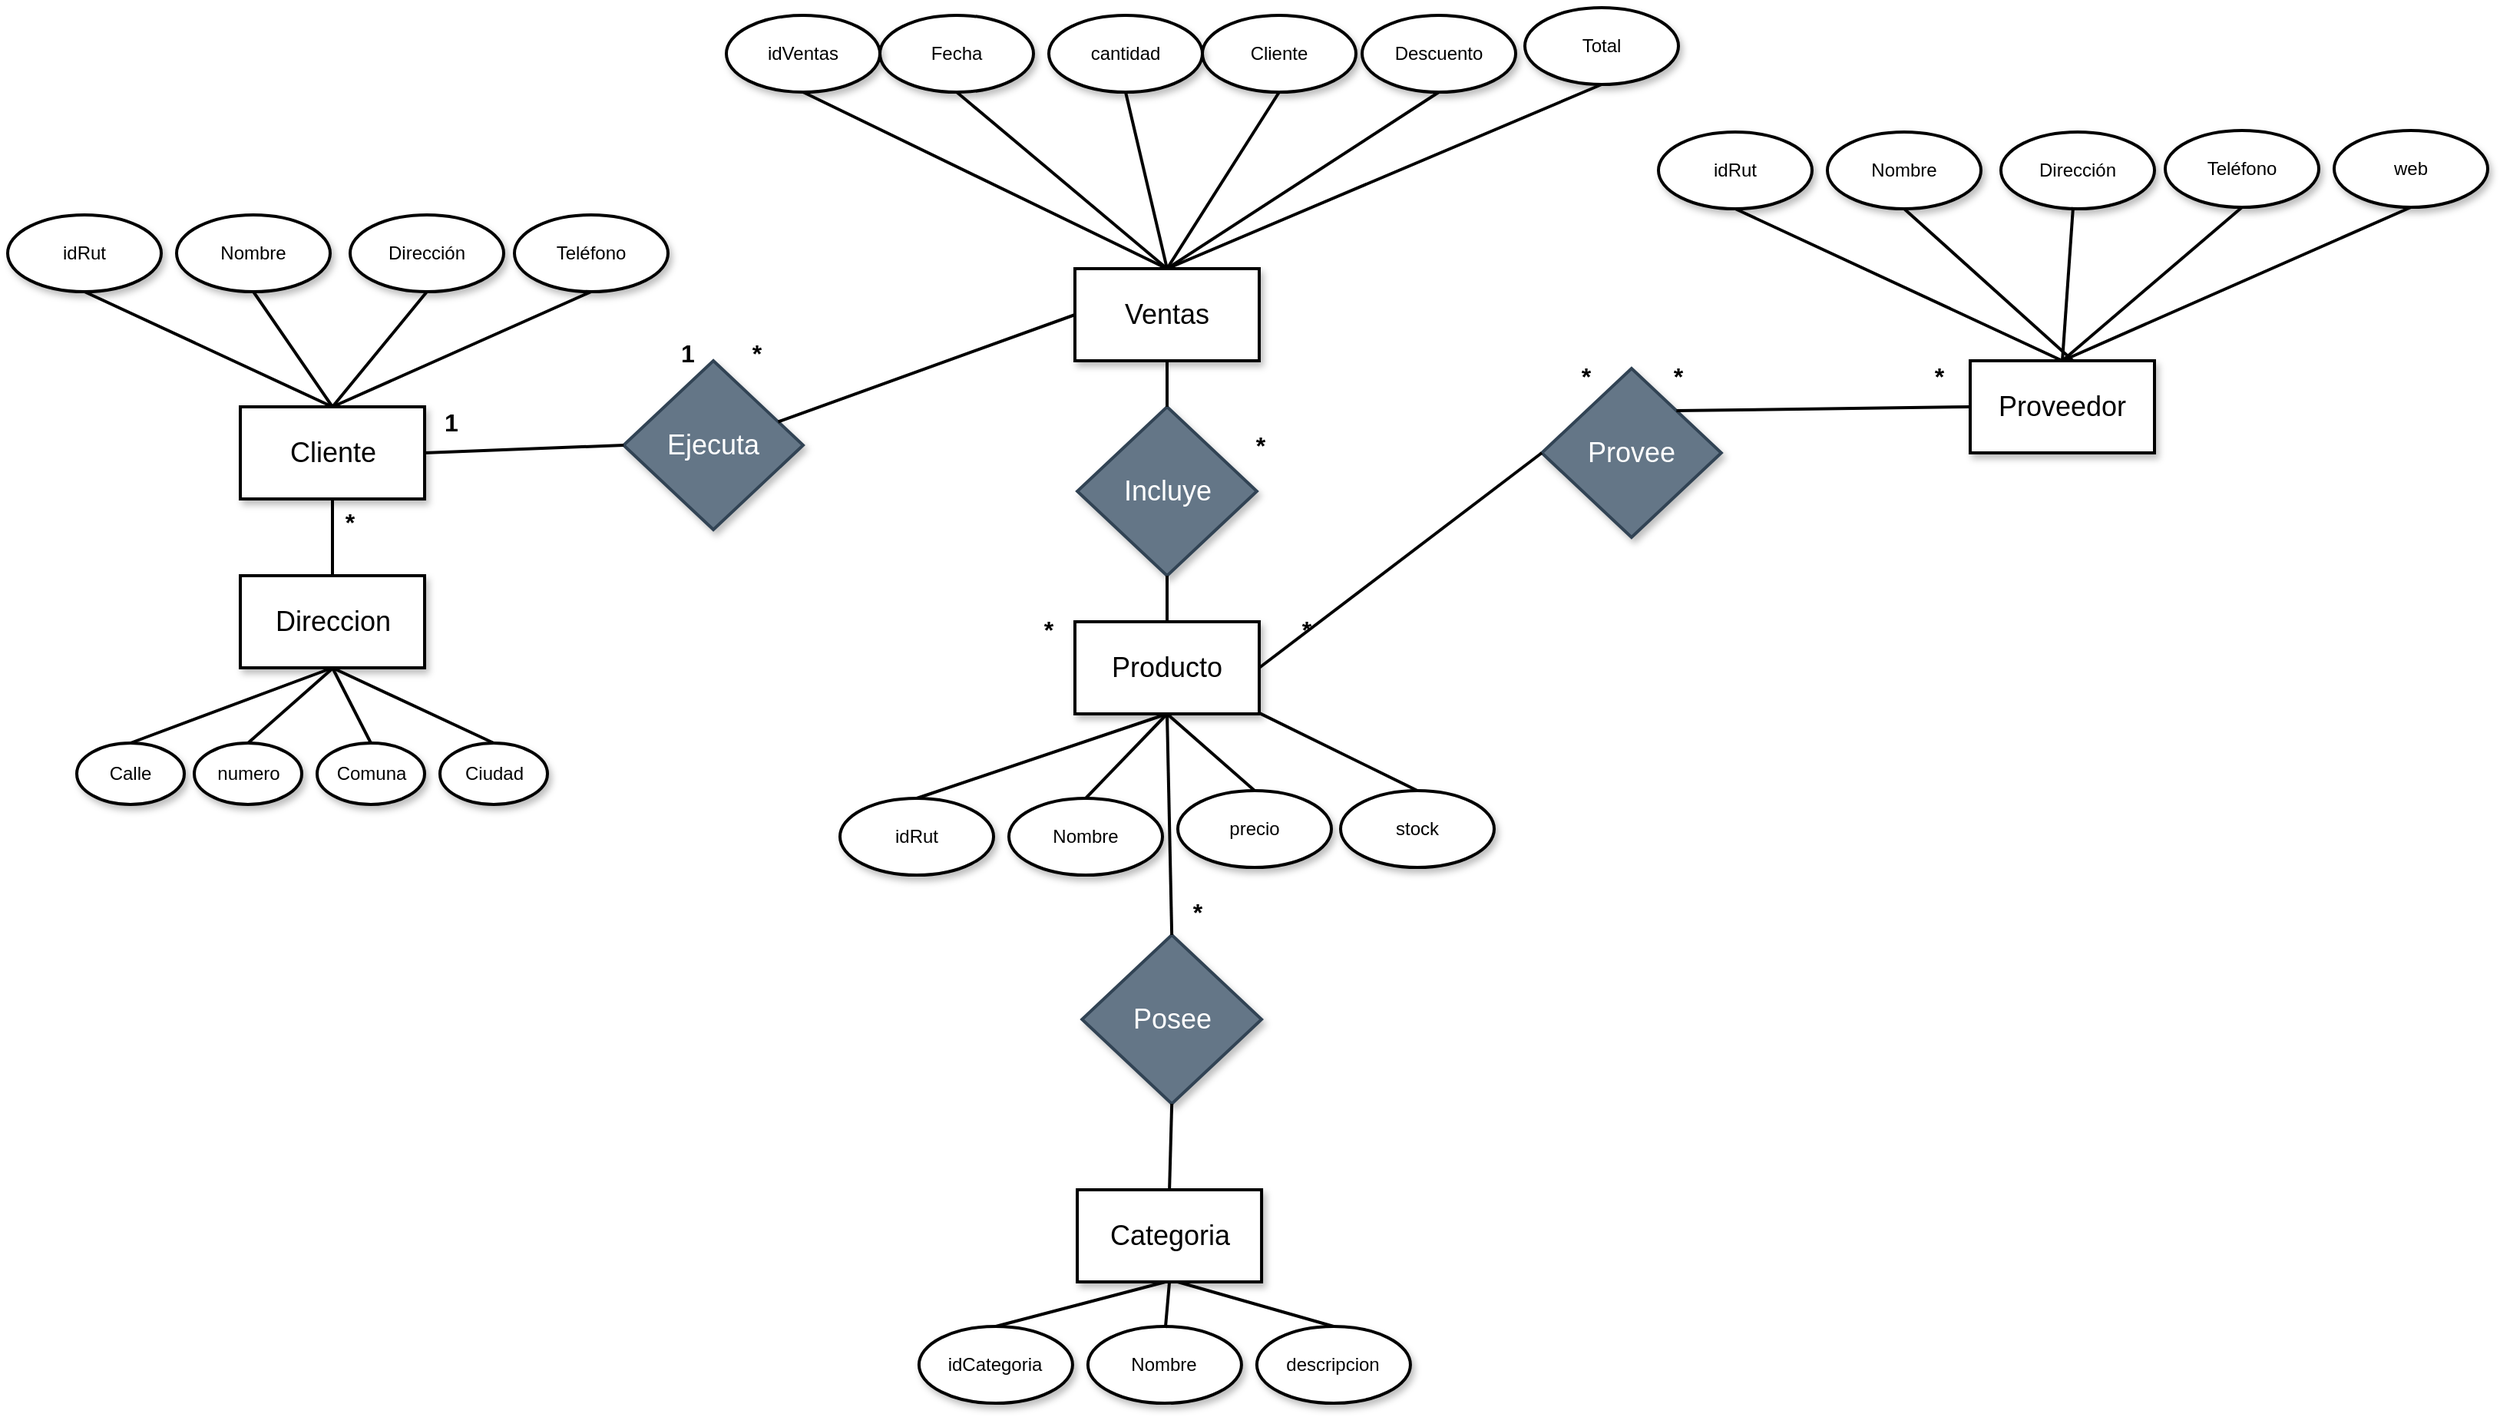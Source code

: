 <mxfile version="26.2.9">
  <diagram name="Página-1" id="Rr3xdVyKNeni5cOq_M9s">
    <mxGraphModel dx="1443" dy="790" grid="1" gridSize="10" guides="1" tooltips="1" connect="1" arrows="1" fold="1" page="1" pageScale="1" pageWidth="827" pageHeight="1169" math="0" shadow="0">
      <root>
        <mxCell id="0" />
        <mxCell id="1" parent="0" />
        <mxCell id="NjpH_EqcgZ6iyLfor-9z-1" value="Nombre" style="ellipse;whiteSpace=wrap;html=1;strokeWidth=2;shadow=1;" parent="1" vertex="1">
          <mxGeometry x="1310" y="111" width="100" height="50" as="geometry" />
        </mxCell>
        <mxCell id="NjpH_EqcgZ6iyLfor-9z-2" value="idRut" style="ellipse;whiteSpace=wrap;html=1;strokeWidth=2;shadow=1;" parent="1" vertex="1">
          <mxGeometry x="1200" y="111" width="100" height="50" as="geometry" />
        </mxCell>
        <mxCell id="NjpH_EqcgZ6iyLfor-9z-3" value="Dirección" style="ellipse;whiteSpace=wrap;html=1;strokeWidth=2;shadow=1;" parent="1" vertex="1">
          <mxGeometry x="1423" y="111" width="100" height="50" as="geometry" />
        </mxCell>
        <mxCell id="NjpH_EqcgZ6iyLfor-9z-9" value="Proveedor" style="rounded=0;whiteSpace=wrap;html=1;strokeWidth=2;shadow=1;fontSize=18;" parent="1" vertex="1">
          <mxGeometry x="1403" y="260" width="120" height="60" as="geometry" />
        </mxCell>
        <mxCell id="NjpH_EqcgZ6iyLfor-9z-12" value="*" style="text;html=1;align=center;verticalAlign=middle;whiteSpace=wrap;rounded=0;fontSize=16;fontStyle=1" parent="1" vertex="1">
          <mxGeometry x="928.46" y="300" width="26" height="30" as="geometry" />
        </mxCell>
        <mxCell id="NjpH_EqcgZ6iyLfor-9z-24" value="Cliente" style="rounded=0;whiteSpace=wrap;html=1;strokeWidth=2;shadow=1;fontSize=18;" parent="1" vertex="1">
          <mxGeometry x="276.5" y="290" width="120" height="60" as="geometry" />
        </mxCell>
        <mxCell id="NjpH_EqcgZ6iyLfor-9z-25" value="Producto" style="rounded=0;whiteSpace=wrap;html=1;strokeWidth=2;shadow=1;fontSize=18;" parent="1" vertex="1">
          <mxGeometry x="820" y="430" width="120" height="60" as="geometry" />
        </mxCell>
        <mxCell id="NjpH_EqcgZ6iyLfor-9z-26" value="Ventas" style="rounded=0;whiteSpace=wrap;html=1;strokeWidth=2;shadow=1;fontSize=18;" parent="1" vertex="1">
          <mxGeometry x="820" y="200" width="120" height="60" as="geometry" />
        </mxCell>
        <mxCell id="NjpH_EqcgZ6iyLfor-9z-27" value="Teléfono" style="ellipse;whiteSpace=wrap;html=1;strokeWidth=2;shadow=1;" parent="1" vertex="1">
          <mxGeometry x="1530" y="110" width="100" height="50" as="geometry" />
        </mxCell>
        <mxCell id="NjpH_EqcgZ6iyLfor-9z-28" value="web" style="ellipse;whiteSpace=wrap;html=1;strokeWidth=2;shadow=1;" parent="1" vertex="1">
          <mxGeometry x="1640" y="110" width="100" height="50" as="geometry" />
        </mxCell>
        <mxCell id="NjpH_EqcgZ6iyLfor-9z-29" value="Nombre" style="ellipse;whiteSpace=wrap;html=1;strokeWidth=2;shadow=1;" parent="1" vertex="1">
          <mxGeometry x="235" y="165" width="100" height="50" as="geometry" />
        </mxCell>
        <mxCell id="NjpH_EqcgZ6iyLfor-9z-30" value="idRut" style="ellipse;whiteSpace=wrap;html=1;strokeWidth=2;shadow=1;" parent="1" vertex="1">
          <mxGeometry x="125" y="165" width="100" height="50" as="geometry" />
        </mxCell>
        <mxCell id="NjpH_EqcgZ6iyLfor-9z-31" value="Dirección" style="ellipse;whiteSpace=wrap;html=1;strokeWidth=2;shadow=1;" parent="1" vertex="1">
          <mxGeometry x="348" y="165" width="100" height="50" as="geometry" />
        </mxCell>
        <mxCell id="NjpH_EqcgZ6iyLfor-9z-32" value="Teléfono" style="ellipse;whiteSpace=wrap;html=1;strokeWidth=2;shadow=1;" parent="1" vertex="1">
          <mxGeometry x="455" y="165" width="100" height="50" as="geometry" />
        </mxCell>
        <mxCell id="NjpH_EqcgZ6iyLfor-9z-33" value="Direccion" style="rounded=0;whiteSpace=wrap;html=1;strokeWidth=2;shadow=1;fontSize=18;" parent="1" vertex="1">
          <mxGeometry x="276.5" y="400" width="120" height="60" as="geometry" />
        </mxCell>
        <mxCell id="NjpH_EqcgZ6iyLfor-9z-34" value="Comuna" style="ellipse;whiteSpace=wrap;html=1;strokeWidth=2;shadow=1;" parent="1" vertex="1">
          <mxGeometry x="326.5" y="509" width="70" height="40" as="geometry" />
        </mxCell>
        <mxCell id="NjpH_EqcgZ6iyLfor-9z-35" value="numero" style="ellipse;whiteSpace=wrap;html=1;strokeWidth=2;shadow=1;" parent="1" vertex="1">
          <mxGeometry x="246.5" y="509" width="70" height="40" as="geometry" />
        </mxCell>
        <mxCell id="NjpH_EqcgZ6iyLfor-9z-36" value="Calle" style="ellipse;whiteSpace=wrap;html=1;strokeWidth=2;shadow=1;" parent="1" vertex="1">
          <mxGeometry x="170" y="509" width="70" height="40" as="geometry" />
        </mxCell>
        <mxCell id="NjpH_EqcgZ6iyLfor-9z-37" value="Ciudad" style="ellipse;whiteSpace=wrap;html=1;strokeWidth=2;shadow=1;" parent="1" vertex="1">
          <mxGeometry x="406.5" y="509" width="70" height="40" as="geometry" />
        </mxCell>
        <mxCell id="NjpH_EqcgZ6iyLfor-9z-38" value="" style="endArrow=none;html=1;rounded=0;exitX=0.5;exitY=0;exitDx=0;exitDy=0;entryX=0.5;entryY=1;entryDx=0;entryDy=0;strokeWidth=2;" parent="1" source="NjpH_EqcgZ6iyLfor-9z-36" target="NjpH_EqcgZ6iyLfor-9z-33" edge="1">
          <mxGeometry width="50" height="50" relative="1" as="geometry">
            <mxPoint x="227.5" y="459" as="sourcePoint" />
            <mxPoint x="336.5" y="479" as="targetPoint" />
          </mxGeometry>
        </mxCell>
        <mxCell id="NjpH_EqcgZ6iyLfor-9z-39" value="" style="endArrow=none;html=1;rounded=0;exitX=0.5;exitY=0;exitDx=0;exitDy=0;strokeWidth=2;" parent="1" source="NjpH_EqcgZ6iyLfor-9z-35" edge="1">
          <mxGeometry width="50" height="50" relative="1" as="geometry">
            <mxPoint x="155.5" y="429" as="sourcePoint" />
            <mxPoint x="337" y="460" as="targetPoint" />
          </mxGeometry>
        </mxCell>
        <mxCell id="NjpH_EqcgZ6iyLfor-9z-40" value="" style="endArrow=none;html=1;rounded=0;exitX=0.5;exitY=0;exitDx=0;exitDy=0;entryX=0.5;entryY=1;entryDx=0;entryDy=0;strokeWidth=2;" parent="1" source="NjpH_EqcgZ6iyLfor-9z-34" target="NjpH_EqcgZ6iyLfor-9z-33" edge="1">
          <mxGeometry width="50" height="50" relative="1" as="geometry">
            <mxPoint x="439.5" y="479" as="sourcePoint" />
            <mxPoint x="336.5" y="479" as="targetPoint" />
          </mxGeometry>
        </mxCell>
        <mxCell id="NjpH_EqcgZ6iyLfor-9z-41" value="" style="endArrow=none;html=1;rounded=0;exitX=0.5;exitY=0;exitDx=0;exitDy=0;entryX=0.5;entryY=1;entryDx=0;entryDy=0;strokeWidth=2;" parent="1" source="NjpH_EqcgZ6iyLfor-9z-37" target="NjpH_EqcgZ6iyLfor-9z-33" edge="1">
          <mxGeometry width="50" height="50" relative="1" as="geometry">
            <mxPoint x="450" y="479" as="sourcePoint" />
            <mxPoint x="336.5" y="479" as="targetPoint" />
          </mxGeometry>
        </mxCell>
        <mxCell id="NjpH_EqcgZ6iyLfor-9z-43" value="" style="endArrow=none;html=1;rounded=0;exitX=0.5;exitY=0;exitDx=0;exitDy=0;entryX=0.5;entryY=1;entryDx=0;entryDy=0;strokeWidth=2;" parent="1" source="NjpH_EqcgZ6iyLfor-9z-33" target="NjpH_EqcgZ6iyLfor-9z-24" edge="1">
          <mxGeometry width="50" height="50" relative="1" as="geometry">
            <mxPoint x="452" y="500" as="sourcePoint" />
            <mxPoint x="347" y="470" as="targetPoint" />
          </mxGeometry>
        </mxCell>
        <mxCell id="NjpH_EqcgZ6iyLfor-9z-44" value="" style="endArrow=none;html=1;rounded=0;exitX=0.5;exitY=1;exitDx=0;exitDy=0;entryX=0.5;entryY=0;entryDx=0;entryDy=0;strokeWidth=2;" parent="1" source="NjpH_EqcgZ6iyLfor-9z-30" target="NjpH_EqcgZ6iyLfor-9z-24" edge="1">
          <mxGeometry width="50" height="50" relative="1" as="geometry">
            <mxPoint x="347" y="410" as="sourcePoint" />
            <mxPoint x="347" y="360" as="targetPoint" />
          </mxGeometry>
        </mxCell>
        <mxCell id="NjpH_EqcgZ6iyLfor-9z-45" value="" style="endArrow=none;html=1;rounded=0;exitX=0.5;exitY=1;exitDx=0;exitDy=0;entryX=0.5;entryY=0;entryDx=0;entryDy=0;strokeWidth=2;" parent="1" source="NjpH_EqcgZ6iyLfor-9z-29" target="NjpH_EqcgZ6iyLfor-9z-24" edge="1">
          <mxGeometry width="50" height="50" relative="1" as="geometry">
            <mxPoint x="314.5" y="180" as="sourcePoint" />
            <mxPoint x="476.5" y="300" as="targetPoint" />
          </mxGeometry>
        </mxCell>
        <mxCell id="NjpH_EqcgZ6iyLfor-9z-46" value="" style="endArrow=none;html=1;rounded=0;exitX=0.5;exitY=1;exitDx=0;exitDy=0;entryX=0.5;entryY=0;entryDx=0;entryDy=0;strokeWidth=2;" parent="1" source="NjpH_EqcgZ6iyLfor-9z-31" target="NjpH_EqcgZ6iyLfor-9z-24" edge="1">
          <mxGeometry width="50" height="50" relative="1" as="geometry">
            <mxPoint x="295" y="180" as="sourcePoint" />
            <mxPoint x="347" y="300" as="targetPoint" />
          </mxGeometry>
        </mxCell>
        <mxCell id="NjpH_EqcgZ6iyLfor-9z-47" value="" style="endArrow=none;html=1;rounded=0;exitX=0.5;exitY=1;exitDx=0;exitDy=0;entryX=0.5;entryY=0;entryDx=0;entryDy=0;strokeWidth=2;" parent="1" source="NjpH_EqcgZ6iyLfor-9z-32" target="NjpH_EqcgZ6iyLfor-9z-24" edge="1">
          <mxGeometry width="50" height="50" relative="1" as="geometry">
            <mxPoint x="305" y="190" as="sourcePoint" />
            <mxPoint x="357" y="310" as="targetPoint" />
          </mxGeometry>
        </mxCell>
        <mxCell id="NjpH_EqcgZ6iyLfor-9z-48" value="Nombre" style="ellipse;whiteSpace=wrap;html=1;strokeWidth=2;shadow=1;" parent="1" vertex="1">
          <mxGeometry x="777" y="545" width="100" height="50" as="geometry" />
        </mxCell>
        <mxCell id="NjpH_EqcgZ6iyLfor-9z-49" value="idRut" style="ellipse;whiteSpace=wrap;html=1;strokeWidth=2;shadow=1;" parent="1" vertex="1">
          <mxGeometry x="667" y="545" width="100" height="50" as="geometry" />
        </mxCell>
        <mxCell id="NjpH_EqcgZ6iyLfor-9z-50" value="precio" style="ellipse;whiteSpace=wrap;html=1;strokeWidth=2;shadow=1;" parent="1" vertex="1">
          <mxGeometry x="887" y="540" width="100" height="50" as="geometry" />
        </mxCell>
        <mxCell id="NjpH_EqcgZ6iyLfor-9z-51" value="stock" style="ellipse;whiteSpace=wrap;html=1;strokeWidth=2;shadow=1;" parent="1" vertex="1">
          <mxGeometry x="993" y="540" width="100" height="50" as="geometry" />
        </mxCell>
        <mxCell id="NjpH_EqcgZ6iyLfor-9z-52" value="Categoria" style="rounded=0;whiteSpace=wrap;html=1;strokeWidth=2;shadow=1;fontSize=18;" parent="1" vertex="1">
          <mxGeometry x="821.54" y="800" width="120" height="60" as="geometry" />
        </mxCell>
        <mxCell id="NjpH_EqcgZ6iyLfor-9z-53" value="Nombre" style="ellipse;whiteSpace=wrap;html=1;strokeWidth=2;shadow=1;" parent="1" vertex="1">
          <mxGeometry x="828.46" y="889" width="100" height="50" as="geometry" />
        </mxCell>
        <mxCell id="NjpH_EqcgZ6iyLfor-9z-54" value="idCategoria" style="ellipse;whiteSpace=wrap;html=1;strokeWidth=2;shadow=1;" parent="1" vertex="1">
          <mxGeometry x="718.46" y="889" width="100" height="50" as="geometry" />
        </mxCell>
        <mxCell id="NjpH_EqcgZ6iyLfor-9z-55" value="descripcion" style="ellipse;whiteSpace=wrap;html=1;strokeWidth=2;shadow=1;" parent="1" vertex="1">
          <mxGeometry x="938.46" y="889" width="100" height="50" as="geometry" />
        </mxCell>
        <mxCell id="NjpH_EqcgZ6iyLfor-9z-58" value="" style="endArrow=none;html=1;rounded=0;exitX=0.5;exitY=0;exitDx=0;exitDy=0;strokeWidth=2;" parent="1" source="NjpH_EqcgZ6iyLfor-9z-54" edge="1">
          <mxGeometry width="50" height="50" relative="1" as="geometry">
            <mxPoint x="183.46" y="830" as="sourcePoint" />
            <mxPoint x="878.92" y="860" as="targetPoint" />
          </mxGeometry>
        </mxCell>
        <mxCell id="NjpH_EqcgZ6iyLfor-9z-59" value="" style="endArrow=none;html=1;rounded=0;strokeWidth=2;entryX=0.5;entryY=1;entryDx=0;entryDy=0;" parent="1" target="NjpH_EqcgZ6iyLfor-9z-52" edge="1">
          <mxGeometry width="50" height="50" relative="1" as="geometry">
            <mxPoint x="878.92" y="890" as="sourcePoint" />
            <mxPoint x="878.92" y="870" as="targetPoint" />
          </mxGeometry>
        </mxCell>
        <mxCell id="NjpH_EqcgZ6iyLfor-9z-60" value="" style="endArrow=none;html=1;rounded=0;exitX=0.5;exitY=0;exitDx=0;exitDy=0;strokeWidth=2;" parent="1" source="NjpH_EqcgZ6iyLfor-9z-55" edge="1">
          <mxGeometry width="50" height="50" relative="1" as="geometry">
            <mxPoint x="788.46" y="779" as="sourcePoint" />
            <mxPoint x="886.92" y="860" as="targetPoint" />
          </mxGeometry>
        </mxCell>
        <mxCell id="NjpH_EqcgZ6iyLfor-9z-61" value="" style="endArrow=none;html=1;rounded=0;exitX=0.5;exitY=1;exitDx=0;exitDy=0;entryX=0.5;entryY=0;entryDx=0;entryDy=0;strokeWidth=2;" parent="1" source="NjpH_EqcgZ6iyLfor-9z-25" target="NjpH_EqcgZ6iyLfor-9z-49" edge="1">
          <mxGeometry width="50" height="50" relative="1" as="geometry">
            <mxPoint x="1000" y="254" as="sourcePoint" />
            <mxPoint x="890" y="295" as="targetPoint" />
          </mxGeometry>
        </mxCell>
        <mxCell id="NjpH_EqcgZ6iyLfor-9z-62" value="" style="endArrow=none;html=1;rounded=0;exitX=0.5;exitY=1;exitDx=0;exitDy=0;strokeWidth=2;entryX=0.5;entryY=0;entryDx=0;entryDy=0;" parent="1" source="NjpH_EqcgZ6iyLfor-9z-25" target="NjpH_EqcgZ6iyLfor-9z-48" edge="1">
          <mxGeometry width="50" height="50" relative="1" as="geometry">
            <mxPoint x="890" y="500" as="sourcePoint" />
            <mxPoint x="727" y="555" as="targetPoint" />
          </mxGeometry>
        </mxCell>
        <mxCell id="NjpH_EqcgZ6iyLfor-9z-63" value="" style="endArrow=none;html=1;rounded=0;exitX=0.5;exitY=1;exitDx=0;exitDy=0;entryX=0.5;entryY=0;entryDx=0;entryDy=0;strokeWidth=2;" parent="1" source="NjpH_EqcgZ6iyLfor-9z-25" target="NjpH_EqcgZ6iyLfor-9z-50" edge="1">
          <mxGeometry width="50" height="50" relative="1" as="geometry">
            <mxPoint x="900" y="510" as="sourcePoint" />
            <mxPoint x="737" y="565" as="targetPoint" />
          </mxGeometry>
        </mxCell>
        <mxCell id="NjpH_EqcgZ6iyLfor-9z-64" value="" style="endArrow=none;html=1;rounded=0;entryX=0.5;entryY=0;entryDx=0;entryDy=0;strokeWidth=2;" parent="1" source="NjpH_EqcgZ6iyLfor-9z-25" target="NjpH_EqcgZ6iyLfor-9z-51" edge="1">
          <mxGeometry width="50" height="50" relative="1" as="geometry">
            <mxPoint x="1040" y="480" as="sourcePoint" />
            <mxPoint x="747" y="575" as="targetPoint" />
          </mxGeometry>
        </mxCell>
        <mxCell id="NjpH_EqcgZ6iyLfor-9z-65" value="" style="endArrow=none;html=1;rounded=0;entryX=0.5;entryY=0;entryDx=0;entryDy=0;strokeWidth=2;exitX=0.5;exitY=1;exitDx=0;exitDy=0;" parent="1" source="NjpH_EqcgZ6iyLfor-9z-2" target="NjpH_EqcgZ6iyLfor-9z-9" edge="1">
          <mxGeometry width="50" height="50" relative="1" as="geometry">
            <mxPoint x="1328.5" y="490" as="sourcePoint" />
            <mxPoint x="1491.5" y="540" as="targetPoint" />
          </mxGeometry>
        </mxCell>
        <mxCell id="NjpH_EqcgZ6iyLfor-9z-66" value="" style="endArrow=none;html=1;rounded=0;strokeWidth=2;exitX=0.5;exitY=1;exitDx=0;exitDy=0;" parent="1" source="NjpH_EqcgZ6iyLfor-9z-1" edge="1">
          <mxGeometry width="50" height="50" relative="1" as="geometry">
            <mxPoint x="1338.5" y="500" as="sourcePoint" />
            <mxPoint x="1470" y="260" as="targetPoint" />
          </mxGeometry>
        </mxCell>
        <mxCell id="NjpH_EqcgZ6iyLfor-9z-67" value="" style="endArrow=none;html=1;rounded=0;entryX=0.5;entryY=0;entryDx=0;entryDy=0;strokeWidth=2;" parent="1" target="NjpH_EqcgZ6iyLfor-9z-9" edge="1">
          <mxGeometry width="50" height="50" relative="1" as="geometry">
            <mxPoint x="1470" y="160" as="sourcePoint" />
            <mxPoint x="1511.5" y="560" as="targetPoint" />
          </mxGeometry>
        </mxCell>
        <mxCell id="NjpH_EqcgZ6iyLfor-9z-68" value="" style="endArrow=none;html=1;rounded=0;entryX=0.5;entryY=0;entryDx=0;entryDy=0;strokeWidth=2;exitX=0.5;exitY=1;exitDx=0;exitDy=0;" parent="1" source="NjpH_EqcgZ6iyLfor-9z-27" target="NjpH_EqcgZ6iyLfor-9z-9" edge="1">
          <mxGeometry width="50" height="50" relative="1" as="geometry">
            <mxPoint x="1358.5" y="520" as="sourcePoint" />
            <mxPoint x="1521.5" y="570" as="targetPoint" />
          </mxGeometry>
        </mxCell>
        <mxCell id="NjpH_EqcgZ6iyLfor-9z-69" value="" style="endArrow=none;html=1;rounded=0;entryX=0.5;entryY=1;entryDx=0;entryDy=0;strokeWidth=2;exitX=0.5;exitY=0;exitDx=0;exitDy=0;" parent="1" source="NjpH_EqcgZ6iyLfor-9z-9" target="NjpH_EqcgZ6iyLfor-9z-28" edge="1">
          <mxGeometry width="50" height="50" relative="1" as="geometry">
            <mxPoint x="1368.5" y="530" as="sourcePoint" />
            <mxPoint x="1531.5" y="580" as="targetPoint" />
          </mxGeometry>
        </mxCell>
        <mxCell id="NjpH_EqcgZ6iyLfor-9z-70" value="Fecha" style="ellipse;whiteSpace=wrap;html=1;strokeWidth=2;shadow=1;" parent="1" vertex="1">
          <mxGeometry x="693" y="35" width="100" height="50" as="geometry" />
        </mxCell>
        <mxCell id="NjpH_EqcgZ6iyLfor-9z-71" value="idVentas" style="ellipse;whiteSpace=wrap;html=1;strokeWidth=2;shadow=1;" parent="1" vertex="1">
          <mxGeometry x="593" y="35" width="100" height="50" as="geometry" />
        </mxCell>
        <mxCell id="NjpH_EqcgZ6iyLfor-9z-72" value="Cliente" style="ellipse;whiteSpace=wrap;html=1;strokeWidth=2;shadow=1;" parent="1" vertex="1">
          <mxGeometry x="903" y="35" width="100" height="50" as="geometry" />
        </mxCell>
        <mxCell id="NjpH_EqcgZ6iyLfor-9z-73" value="Descuento" style="ellipse;whiteSpace=wrap;html=1;strokeWidth=2;shadow=1;" parent="1" vertex="1">
          <mxGeometry x="1007" y="35" width="100" height="50" as="geometry" />
        </mxCell>
        <mxCell id="NjpH_EqcgZ6iyLfor-9z-74" value="Total" style="ellipse;whiteSpace=wrap;html=1;strokeWidth=2;shadow=1;" parent="1" vertex="1">
          <mxGeometry x="1113" y="30" width="100" height="50" as="geometry" />
        </mxCell>
        <mxCell id="NjpH_EqcgZ6iyLfor-9z-75" value="" style="endArrow=none;html=1;rounded=0;strokeWidth=2;exitX=0.5;exitY=1;exitDx=0;exitDy=0;" parent="1" source="NjpH_EqcgZ6iyLfor-9z-71" edge="1">
          <mxGeometry width="50" height="50" relative="1" as="geometry">
            <mxPoint x="698.5" y="512" as="sourcePoint" />
            <mxPoint x="880" y="200" as="targetPoint" />
          </mxGeometry>
        </mxCell>
        <mxCell id="NjpH_EqcgZ6iyLfor-9z-76" value="" style="endArrow=none;html=1;rounded=0;strokeWidth=2;exitX=0.5;exitY=1;exitDx=0;exitDy=0;entryX=0.5;entryY=0;entryDx=0;entryDy=0;" parent="1" source="NjpH_EqcgZ6iyLfor-9z-70" edge="1" target="NjpH_EqcgZ6iyLfor-9z-26">
          <mxGeometry width="50" height="50" relative="1" as="geometry">
            <mxPoint x="708.5" y="522" as="sourcePoint" />
            <mxPoint x="880" y="190" as="targetPoint" />
          </mxGeometry>
        </mxCell>
        <mxCell id="NjpH_EqcgZ6iyLfor-9z-77" value="" style="endArrow=none;html=1;rounded=0;strokeWidth=2;exitX=0.5;exitY=1;exitDx=0;exitDy=0;" parent="1" source="NjpH_EqcgZ6iyLfor-9z-72" edge="1">
          <mxGeometry width="50" height="50" relative="1" as="geometry">
            <mxPoint x="718.5" y="532" as="sourcePoint" />
            <mxPoint x="880" y="200" as="targetPoint" />
          </mxGeometry>
        </mxCell>
        <mxCell id="NjpH_EqcgZ6iyLfor-9z-78" value="" style="endArrow=none;html=1;rounded=0;strokeWidth=2;exitX=0.5;exitY=1;exitDx=0;exitDy=0;entryX=0.5;entryY=0;entryDx=0;entryDy=0;" parent="1" source="NjpH_EqcgZ6iyLfor-9z-73" target="NjpH_EqcgZ6iyLfor-9z-26" edge="1">
          <mxGeometry width="50" height="50" relative="1" as="geometry">
            <mxPoint x="728.5" y="542" as="sourcePoint" />
            <mxPoint x="880" y="210" as="targetPoint" />
          </mxGeometry>
        </mxCell>
        <mxCell id="NjpH_EqcgZ6iyLfor-9z-79" value="" style="endArrow=none;html=1;rounded=0;entryX=0.5;entryY=1;entryDx=0;entryDy=0;strokeWidth=2;exitX=0.5;exitY=0;exitDx=0;exitDy=0;" parent="1" source="NjpH_EqcgZ6iyLfor-9z-26" target="NjpH_EqcgZ6iyLfor-9z-74" edge="1">
          <mxGeometry width="50" height="50" relative="1" as="geometry">
            <mxPoint x="880" y="190" as="sourcePoint" />
            <mxPoint x="901.5" y="602" as="targetPoint" />
          </mxGeometry>
        </mxCell>
        <mxCell id="NjpH_EqcgZ6iyLfor-9z-80" value="cantidad" style="ellipse;whiteSpace=wrap;html=1;strokeWidth=2;shadow=1;" parent="1" vertex="1">
          <mxGeometry x="803" y="35" width="100" height="50" as="geometry" />
        </mxCell>
        <mxCell id="NjpH_EqcgZ6iyLfor-9z-81" value="" style="endArrow=none;html=1;rounded=0;strokeWidth=2;exitX=0.5;exitY=1;exitDx=0;exitDy=0;" parent="1" source="NjpH_EqcgZ6iyLfor-9z-80" edge="1">
          <mxGeometry width="50" height="50" relative="1" as="geometry">
            <mxPoint x="840" y="120" as="sourcePoint" />
            <mxPoint x="880" y="200" as="targetPoint" />
          </mxGeometry>
        </mxCell>
        <mxCell id="NjpH_EqcgZ6iyLfor-9z-83" value="*" style="text;html=1;align=center;verticalAlign=middle;whiteSpace=wrap;rounded=0;fontSize=16;fontStyle=1" parent="1" vertex="1">
          <mxGeometry x="958" y="420" width="26" height="30" as="geometry" />
        </mxCell>
        <mxCell id="xz49Z48MZcTDIR-2ckJp-4" value="Ejecuta" style="rhombus;whiteSpace=wrap;html=1;fillColor=#647687;fontColor=#ffffff;strokeColor=#314354;shadow=1;strokeWidth=2;fontSize=18;fontStyle=0" vertex="1" parent="1">
          <mxGeometry x="526.08" y="260" width="116.92" height="110" as="geometry" />
        </mxCell>
        <mxCell id="xz49Z48MZcTDIR-2ckJp-6" value="" style="endArrow=none;html=1;rounded=0;entryX=0;entryY=0.5;entryDx=0;entryDy=0;strokeWidth=2;exitX=1;exitY=0.5;exitDx=0;exitDy=0;" edge="1" parent="1" source="NjpH_EqcgZ6iyLfor-9z-24" target="xz49Z48MZcTDIR-2ckJp-4">
          <mxGeometry width="50" height="50" relative="1" as="geometry">
            <mxPoint x="509" y="500" as="sourcePoint" />
            <mxPoint x="925" y="680" as="targetPoint" />
          </mxGeometry>
        </mxCell>
        <mxCell id="xz49Z48MZcTDIR-2ckJp-7" value="Provee" style="rhombus;whiteSpace=wrap;html=1;fillColor=#647687;fontColor=#ffffff;strokeColor=#314354;shadow=1;strokeWidth=2;fontSize=18;fontStyle=0" vertex="1" parent="1">
          <mxGeometry x="1124" y="265" width="116.92" height="110" as="geometry" />
        </mxCell>
        <mxCell id="xz49Z48MZcTDIR-2ckJp-12" value="" style="endArrow=none;html=1;rounded=0;entryX=0;entryY=0.5;entryDx=0;entryDy=0;strokeWidth=2;exitX=1;exitY=0;exitDx=0;exitDy=0;" edge="1" parent="1" source="xz49Z48MZcTDIR-2ckJp-7" target="NjpH_EqcgZ6iyLfor-9z-9">
          <mxGeometry width="50" height="50" relative="1" as="geometry">
            <mxPoint x="1190" y="390" as="sourcePoint" />
            <mxPoint x="1374" y="340" as="targetPoint" />
          </mxGeometry>
        </mxCell>
        <mxCell id="xz49Z48MZcTDIR-2ckJp-17" value="*" style="text;html=1;align=center;verticalAlign=middle;whiteSpace=wrap;rounded=0;fontSize=16;fontStyle=1" vertex="1" parent="1">
          <mxGeometry x="887" y="604" width="26" height="30" as="geometry" />
        </mxCell>
        <mxCell id="xz49Z48MZcTDIR-2ckJp-18" value="1" style="text;html=1;align=center;verticalAlign=middle;whiteSpace=wrap;rounded=0;fontSize=16;fontStyle=1" vertex="1" parent="1">
          <mxGeometry x="555.0" y="240" width="26" height="30" as="geometry" />
        </mxCell>
        <mxCell id="xz49Z48MZcTDIR-2ckJp-21" value="*" style="text;html=1;align=center;verticalAlign=middle;whiteSpace=wrap;rounded=0;fontSize=16;fontStyle=1" vertex="1" parent="1">
          <mxGeometry x="335.0" y="350" width="26" height="30" as="geometry" />
        </mxCell>
        <mxCell id="xz49Z48MZcTDIR-2ckJp-22" value="*" style="text;html=1;align=center;verticalAlign=middle;whiteSpace=wrap;rounded=0;fontSize=16;fontStyle=1" vertex="1" parent="1">
          <mxGeometry x="1370" y="255" width="26" height="30" as="geometry" />
        </mxCell>
        <mxCell id="xz49Z48MZcTDIR-2ckJp-25" value="*" style="text;html=1;align=center;verticalAlign=middle;whiteSpace=wrap;rounded=0;fontSize=16;fontStyle=1" vertex="1" parent="1">
          <mxGeometry x="600.0" y="240" width="26" height="30" as="geometry" />
        </mxCell>
        <mxCell id="xz49Z48MZcTDIR-2ckJp-26" value="*" style="text;html=1;align=center;verticalAlign=middle;whiteSpace=wrap;rounded=0;fontSize=16;fontStyle=1" vertex="1" parent="1">
          <mxGeometry x="1140" y="255" width="26" height="30" as="geometry" />
        </mxCell>
        <mxCell id="xz49Z48MZcTDIR-2ckJp-27" value="*" style="text;html=1;align=center;verticalAlign=middle;whiteSpace=wrap;rounded=0;fontSize=16;fontStyle=1" vertex="1" parent="1">
          <mxGeometry x="1200" y="255" width="26" height="30" as="geometry" />
        </mxCell>
        <mxCell id="xz49Z48MZcTDIR-2ckJp-28" value="1" style="text;html=1;align=center;verticalAlign=middle;whiteSpace=wrap;rounded=0;fontSize=16;fontStyle=1" vertex="1" parent="1">
          <mxGeometry x="401.0" y="285" width="26" height="30" as="geometry" />
        </mxCell>
        <mxCell id="xz49Z48MZcTDIR-2ckJp-29" value="*" style="text;html=1;align=center;verticalAlign=middle;whiteSpace=wrap;rounded=0;fontSize=16;fontStyle=1" vertex="1" parent="1">
          <mxGeometry x="790" y="420" width="26" height="30" as="geometry" />
        </mxCell>
        <mxCell id="xz49Z48MZcTDIR-2ckJp-31" value="" style="endArrow=none;html=1;rounded=0;entryX=0;entryY=0.5;entryDx=0;entryDy=0;strokeWidth=2;" edge="1" parent="1" source="xz49Z48MZcTDIR-2ckJp-4" target="NjpH_EqcgZ6iyLfor-9z-26">
          <mxGeometry width="50" height="50" relative="1" as="geometry">
            <mxPoint x="700" y="522" as="sourcePoint" />
            <mxPoint x="810" y="647" as="targetPoint" />
          </mxGeometry>
        </mxCell>
        <mxCell id="xz49Z48MZcTDIR-2ckJp-37" value="" style="endArrow=none;html=1;rounded=0;entryX=0;entryY=0.5;entryDx=0;entryDy=0;strokeWidth=2;exitX=1;exitY=0.5;exitDx=0;exitDy=0;" edge="1" parent="1" source="NjpH_EqcgZ6iyLfor-9z-25" target="xz49Z48MZcTDIR-2ckJp-7">
          <mxGeometry width="50" height="50" relative="1" as="geometry">
            <mxPoint x="1124" y="410" as="sourcePoint" />
            <mxPoint x="1227" y="461" as="targetPoint" />
          </mxGeometry>
        </mxCell>
        <mxCell id="xz49Z48MZcTDIR-2ckJp-38" value="Posee" style="rhombus;whiteSpace=wrap;html=1;fillColor=#647687;fontColor=#ffffff;strokeColor=#314354;shadow=1;strokeWidth=2;fontSize=18;fontStyle=0" vertex="1" parent="1">
          <mxGeometry x="824.62" y="634" width="116.92" height="110" as="geometry" />
        </mxCell>
        <mxCell id="xz49Z48MZcTDIR-2ckJp-39" value="Incluye" style="rhombus;whiteSpace=wrap;html=1;fillColor=#647687;fontColor=#ffffff;strokeColor=#314354;shadow=1;strokeWidth=2;fontSize=18;fontStyle=0" vertex="1" parent="1">
          <mxGeometry x="821.54" y="290" width="116.92" height="110" as="geometry" />
        </mxCell>
        <mxCell id="xz49Z48MZcTDIR-2ckJp-40" value="" style="endArrow=none;html=1;rounded=0;entryX=0.5;entryY=1;entryDx=0;entryDy=0;strokeWidth=2;exitX=0.5;exitY=0;exitDx=0;exitDy=0;" edge="1" parent="1" source="NjpH_EqcgZ6iyLfor-9z-25" target="xz49Z48MZcTDIR-2ckJp-39">
          <mxGeometry width="50" height="50" relative="1" as="geometry">
            <mxPoint x="584" y="480" as="sourcePoint" />
            <mxPoint x="777" y="410" as="targetPoint" />
          </mxGeometry>
        </mxCell>
        <mxCell id="xz49Z48MZcTDIR-2ckJp-41" value="" style="endArrow=none;html=1;rounded=0;entryX=0.5;entryY=1;entryDx=0;entryDy=0;strokeWidth=2;exitX=0.5;exitY=0;exitDx=0;exitDy=0;" edge="1" parent="1" source="xz49Z48MZcTDIR-2ckJp-39" target="NjpH_EqcgZ6iyLfor-9z-26">
          <mxGeometry width="50" height="50" relative="1" as="geometry">
            <mxPoint x="637" y="310" as="sourcePoint" />
            <mxPoint x="830" y="240" as="targetPoint" />
          </mxGeometry>
        </mxCell>
        <mxCell id="xz49Z48MZcTDIR-2ckJp-42" value="" style="endArrow=none;html=1;rounded=0;strokeWidth=2;exitX=0.5;exitY=0;exitDx=0;exitDy=0;" edge="1" parent="1" source="xz49Z48MZcTDIR-2ckJp-38">
          <mxGeometry width="50" height="50" relative="1" as="geometry">
            <mxPoint x="637" y="310" as="sourcePoint" />
            <mxPoint x="880" y="490" as="targetPoint" />
          </mxGeometry>
        </mxCell>
        <mxCell id="xz49Z48MZcTDIR-2ckJp-46" value="" style="endArrow=none;html=1;rounded=0;strokeWidth=2;exitX=0.5;exitY=0;exitDx=0;exitDy=0;entryX=0.5;entryY=1;entryDx=0;entryDy=0;" edge="1" parent="1" source="NjpH_EqcgZ6iyLfor-9z-52" target="xz49Z48MZcTDIR-2ckJp-38">
          <mxGeometry width="50" height="50" relative="1" as="geometry">
            <mxPoint x="1203" y="761" as="sourcePoint" />
            <mxPoint x="1200" y="617" as="targetPoint" />
          </mxGeometry>
        </mxCell>
      </root>
    </mxGraphModel>
  </diagram>
</mxfile>
